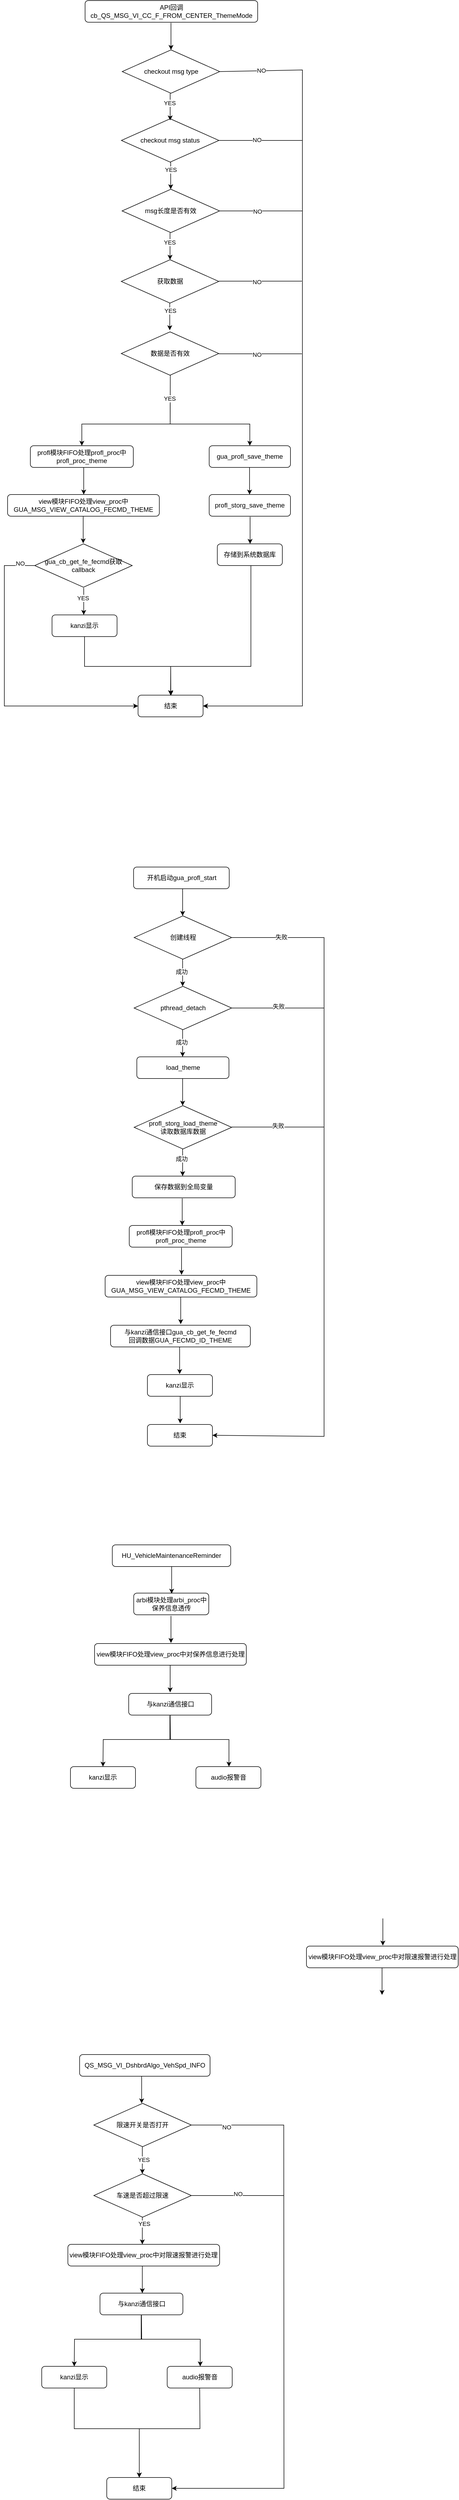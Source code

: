 <mxfile version="22.0.7" type="github">
  <diagram id="C5RBs43oDa-KdzZeNtuy" name="Page-1">
    <mxGraphModel dx="1002" dy="1834" grid="1" gridSize="10" guides="1" tooltips="1" connect="1" arrows="1" fold="1" page="1" pageScale="1" pageWidth="827" pageHeight="1169" math="0" shadow="0">
      <root>
        <mxCell id="WIyWlLk6GJQsqaUBKTNV-0" />
        <mxCell id="WIyWlLk6GJQsqaUBKTNV-1" parent="WIyWlLk6GJQsqaUBKTNV-0" />
        <mxCell id="3JXhcpFCu_tkuBNvv-Zm-3" value="" style="endArrow=classic;html=1;rounded=0;" edge="1" parent="WIyWlLk6GJQsqaUBKTNV-1">
          <mxGeometry width="50" height="50" relative="1" as="geometry">
            <mxPoint x="397.5" y="-307" as="sourcePoint" />
            <mxPoint x="397.5" y="-257" as="targetPoint" />
          </mxGeometry>
        </mxCell>
        <mxCell id="3JXhcpFCu_tkuBNvv-Zm-8" value="checkout msg type" style="rhombus;whiteSpace=wrap;html=1;" vertex="1" parent="WIyWlLk6GJQsqaUBKTNV-1">
          <mxGeometry x="307.5" y="-257" width="180" height="80" as="geometry" />
        </mxCell>
        <mxCell id="3JXhcpFCu_tkuBNvv-Zm-9" value="checkout msg status" style="rhombus;whiteSpace=wrap;html=1;" vertex="1" parent="WIyWlLk6GJQsqaUBKTNV-1">
          <mxGeometry x="306" y="-130" width="180" height="80" as="geometry" />
        </mxCell>
        <mxCell id="3JXhcpFCu_tkuBNvv-Zm-10" value="" style="endArrow=classic;html=1;rounded=0;" edge="1" parent="WIyWlLk6GJQsqaUBKTNV-1">
          <mxGeometry width="50" height="50" relative="1" as="geometry">
            <mxPoint x="396" y="-177" as="sourcePoint" />
            <mxPoint x="396" y="-127" as="targetPoint" />
          </mxGeometry>
        </mxCell>
        <mxCell id="3JXhcpFCu_tkuBNvv-Zm-11" value="YES" style="edgeLabel;html=1;align=center;verticalAlign=middle;resizable=0;points=[];" vertex="1" connectable="0" parent="3JXhcpFCu_tkuBNvv-Zm-10">
          <mxGeometry x="-0.302" y="-1" relative="1" as="geometry">
            <mxPoint as="offset" />
          </mxGeometry>
        </mxCell>
        <mxCell id="3JXhcpFCu_tkuBNvv-Zm-12" value="" style="endArrow=classic;html=1;rounded=0;" edge="1" parent="WIyWlLk6GJQsqaUBKTNV-1">
          <mxGeometry width="50" height="50" relative="1" as="geometry">
            <mxPoint x="397" y="-50" as="sourcePoint" />
            <mxPoint x="397" as="targetPoint" />
          </mxGeometry>
        </mxCell>
        <mxCell id="3JXhcpFCu_tkuBNvv-Zm-13" value="YES" style="edgeLabel;html=1;align=center;verticalAlign=middle;resizable=0;points=[];" vertex="1" connectable="0" parent="3JXhcpFCu_tkuBNvv-Zm-12">
          <mxGeometry x="-0.432" relative="1" as="geometry">
            <mxPoint as="offset" />
          </mxGeometry>
        </mxCell>
        <mxCell id="3JXhcpFCu_tkuBNvv-Zm-14" value="msg长度是否有效" style="rhombus;whiteSpace=wrap;html=1;" vertex="1" parent="WIyWlLk6GJQsqaUBKTNV-1">
          <mxGeometry x="307.25" width="180" height="80" as="geometry" />
        </mxCell>
        <mxCell id="3JXhcpFCu_tkuBNvv-Zm-16" value="" style="endArrow=classic;html=1;rounded=0;" edge="1" parent="WIyWlLk6GJQsqaUBKTNV-1">
          <mxGeometry width="50" height="50" relative="1" as="geometry">
            <mxPoint x="395.75" y="80" as="sourcePoint" />
            <mxPoint x="395.75" y="130" as="targetPoint" />
          </mxGeometry>
        </mxCell>
        <mxCell id="3JXhcpFCu_tkuBNvv-Zm-17" value="YES" style="edgeLabel;html=1;align=center;verticalAlign=middle;resizable=0;points=[];" vertex="1" connectable="0" parent="3JXhcpFCu_tkuBNvv-Zm-16">
          <mxGeometry x="-0.302" y="-1" relative="1" as="geometry">
            <mxPoint as="offset" />
          </mxGeometry>
        </mxCell>
        <mxCell id="3JXhcpFCu_tkuBNvv-Zm-20" value="获取数据" style="rhombus;whiteSpace=wrap;html=1;" vertex="1" parent="WIyWlLk6GJQsqaUBKTNV-1">
          <mxGeometry x="305.75" y="130" width="180" height="80" as="geometry" />
        </mxCell>
        <mxCell id="3JXhcpFCu_tkuBNvv-Zm-21" value="" style="endArrow=classic;html=1;rounded=0;" edge="1" parent="WIyWlLk6GJQsqaUBKTNV-1">
          <mxGeometry width="50" height="50" relative="1" as="geometry">
            <mxPoint x="395.25" y="210" as="sourcePoint" />
            <mxPoint x="395.25" y="260" as="targetPoint" />
          </mxGeometry>
        </mxCell>
        <mxCell id="3JXhcpFCu_tkuBNvv-Zm-22" value="YES" style="edgeLabel;html=1;align=center;verticalAlign=middle;resizable=0;points=[];" vertex="1" connectable="0" parent="3JXhcpFCu_tkuBNvv-Zm-21">
          <mxGeometry x="-0.432" relative="1" as="geometry">
            <mxPoint as="offset" />
          </mxGeometry>
        </mxCell>
        <mxCell id="3JXhcpFCu_tkuBNvv-Zm-23" value="数据是否有效" style="rhombus;whiteSpace=wrap;html=1;" vertex="1" parent="WIyWlLk6GJQsqaUBKTNV-1">
          <mxGeometry x="305.75" y="263" width="180" height="80" as="geometry" />
        </mxCell>
        <mxCell id="3JXhcpFCu_tkuBNvv-Zm-32" value="结束" style="rounded=1;whiteSpace=wrap;html=1;fontSize=12;glass=0;strokeWidth=1;shadow=0;" vertex="1" parent="WIyWlLk6GJQsqaUBKTNV-1">
          <mxGeometry x="336.75" y="933" width="120" height="40" as="geometry" />
        </mxCell>
        <mxCell id="3JXhcpFCu_tkuBNvv-Zm-33" value="" style="endArrow=classic;html=1;rounded=0;exitX=0.5;exitY=1;exitDx=0;exitDy=0;" edge="1" parent="WIyWlLk6GJQsqaUBKTNV-1">
          <mxGeometry width="50" height="50" relative="1" as="geometry">
            <mxPoint x="545" y="694" as="sourcePoint" />
            <mxPoint x="397.25" y="934" as="targetPoint" />
            <Array as="points">
              <mxPoint x="545" y="880" />
              <mxPoint x="397" y="880" />
            </Array>
          </mxGeometry>
        </mxCell>
        <mxCell id="3JXhcpFCu_tkuBNvv-Zm-34" value="" style="endArrow=classic;html=1;rounded=0;entryX=1;entryY=0.5;entryDx=0;entryDy=0;exitX=1;exitY=0.5;exitDx=0;exitDy=0;" edge="1" parent="WIyWlLk6GJQsqaUBKTNV-1" source="3JXhcpFCu_tkuBNvv-Zm-8" target="3JXhcpFCu_tkuBNvv-Zm-32">
          <mxGeometry width="50" height="50" relative="1" as="geometry">
            <mxPoint x="640" y="-220" as="sourcePoint" />
            <mxPoint x="640" y="670" as="targetPoint" />
            <Array as="points">
              <mxPoint x="640" y="-220" />
              <mxPoint x="640" y="953" />
            </Array>
          </mxGeometry>
        </mxCell>
        <mxCell id="3JXhcpFCu_tkuBNvv-Zm-35" value="NO" style="edgeLabel;html=1;align=center;verticalAlign=middle;resizable=0;points=[];" vertex="1" connectable="0" parent="3JXhcpFCu_tkuBNvv-Zm-34">
          <mxGeometry x="-0.899" y="1" relative="1" as="geometry">
            <mxPoint as="offset" />
          </mxGeometry>
        </mxCell>
        <mxCell id="3JXhcpFCu_tkuBNvv-Zm-36" value="" style="endArrow=classic;html=1;rounded=0;entryX=1;entryY=0.5;entryDx=0;entryDy=0;exitX=1;exitY=0.5;exitDx=0;exitDy=0;" edge="1" parent="WIyWlLk6GJQsqaUBKTNV-1" source="3JXhcpFCu_tkuBNvv-Zm-9" target="3JXhcpFCu_tkuBNvv-Zm-32">
          <mxGeometry width="50" height="50" relative="1" as="geometry">
            <mxPoint x="498" y="-207" as="sourcePoint" />
            <mxPoint x="467" y="1080" as="targetPoint" />
            <Array as="points">
              <mxPoint x="640" y="-90" />
              <mxPoint x="640" y="953" />
            </Array>
          </mxGeometry>
        </mxCell>
        <mxCell id="3JXhcpFCu_tkuBNvv-Zm-37" value="NO" style="edgeLabel;html=1;align=center;verticalAlign=middle;resizable=0;points=[];" vertex="1" connectable="0" parent="3JXhcpFCu_tkuBNvv-Zm-36">
          <mxGeometry x="-0.899" y="1" relative="1" as="geometry">
            <mxPoint as="offset" />
          </mxGeometry>
        </mxCell>
        <mxCell id="3JXhcpFCu_tkuBNvv-Zm-38" value="" style="endArrow=none;html=1;rounded=0;exitX=1;exitY=0.5;exitDx=0;exitDy=0;" edge="1" parent="WIyWlLk6GJQsqaUBKTNV-1" source="3JXhcpFCu_tkuBNvv-Zm-14">
          <mxGeometry width="50" height="50" relative="1" as="geometry">
            <mxPoint x="490" y="70" as="sourcePoint" />
            <mxPoint x="640" y="40" as="targetPoint" />
          </mxGeometry>
        </mxCell>
        <mxCell id="3JXhcpFCu_tkuBNvv-Zm-39" value="NO" style="edgeLabel;html=1;align=center;verticalAlign=middle;resizable=0;points=[];" vertex="1" connectable="0" parent="3JXhcpFCu_tkuBNvv-Zm-38">
          <mxGeometry x="-0.089" y="-1" relative="1" as="geometry">
            <mxPoint as="offset" />
          </mxGeometry>
        </mxCell>
        <mxCell id="3JXhcpFCu_tkuBNvv-Zm-42" value="" style="endArrow=none;html=1;rounded=0;exitX=1;exitY=0.5;exitDx=0;exitDy=0;" edge="1" parent="WIyWlLk6GJQsqaUBKTNV-1">
          <mxGeometry width="50" height="50" relative="1" as="geometry">
            <mxPoint x="486" y="169.5" as="sourcePoint" />
            <mxPoint x="639" y="169.5" as="targetPoint" />
          </mxGeometry>
        </mxCell>
        <mxCell id="3JXhcpFCu_tkuBNvv-Zm-43" value="NO" style="edgeLabel;html=1;align=center;verticalAlign=middle;resizable=0;points=[];" vertex="1" connectable="0" parent="3JXhcpFCu_tkuBNvv-Zm-42">
          <mxGeometry x="-0.089" y="-1" relative="1" as="geometry">
            <mxPoint as="offset" />
          </mxGeometry>
        </mxCell>
        <mxCell id="3JXhcpFCu_tkuBNvv-Zm-44" value="" style="endArrow=none;html=1;rounded=0;exitX=1;exitY=0.5;exitDx=0;exitDy=0;" edge="1" parent="WIyWlLk6GJQsqaUBKTNV-1">
          <mxGeometry width="50" height="50" relative="1" as="geometry">
            <mxPoint x="486" y="303.5" as="sourcePoint" />
            <mxPoint x="639" y="303.5" as="targetPoint" />
          </mxGeometry>
        </mxCell>
        <mxCell id="3JXhcpFCu_tkuBNvv-Zm-45" value="NO" style="edgeLabel;html=1;align=center;verticalAlign=middle;resizable=0;points=[];" vertex="1" connectable="0" parent="3JXhcpFCu_tkuBNvv-Zm-44">
          <mxGeometry x="-0.089" y="-1" relative="1" as="geometry">
            <mxPoint as="offset" />
          </mxGeometry>
        </mxCell>
        <mxCell id="3JXhcpFCu_tkuBNvv-Zm-51" value="profl模块FIFO处理profl_proc中profl_proc_theme" style="rounded=1;whiteSpace=wrap;html=1;fontSize=12;glass=0;strokeWidth=1;shadow=0;" vertex="1" parent="WIyWlLk6GJQsqaUBKTNV-1">
          <mxGeometry x="138" y="473" width="190" height="40" as="geometry" />
        </mxCell>
        <mxCell id="3JXhcpFCu_tkuBNvv-Zm-52" value="" style="endArrow=classic;html=1;rounded=0;entryX=0.5;entryY=0;entryDx=0;entryDy=0;" edge="1" parent="WIyWlLk6GJQsqaUBKTNV-1" target="3JXhcpFCu_tkuBNvv-Zm-51">
          <mxGeometry width="50" height="50" relative="1" as="geometry">
            <mxPoint x="396" y="396" as="sourcePoint" />
            <mxPoint x="396" y="446" as="targetPoint" />
            <Array as="points">
              <mxPoint x="396" y="433" />
              <mxPoint x="233" y="433" />
            </Array>
          </mxGeometry>
        </mxCell>
        <mxCell id="3JXhcpFCu_tkuBNvv-Zm-54" value="" style="endArrow=classic;html=1;rounded=0;entryX=0.5;entryY=0;entryDx=0;entryDy=0;exitX=0.5;exitY=1;exitDx=0;exitDy=0;" edge="1" parent="WIyWlLk6GJQsqaUBKTNV-1" target="3JXhcpFCu_tkuBNvv-Zm-60">
          <mxGeometry width="50" height="50" relative="1" as="geometry">
            <mxPoint x="396.25" y="343" as="sourcePoint" />
            <mxPoint x="395.5" y="538" as="targetPoint" />
            <Array as="points">
              <mxPoint x="396" y="433" />
              <mxPoint x="543" y="433" />
            </Array>
          </mxGeometry>
        </mxCell>
        <mxCell id="3JXhcpFCu_tkuBNvv-Zm-67" value="YES" style="edgeLabel;html=1;align=center;verticalAlign=middle;resizable=0;points=[];" vertex="1" connectable="0" parent="3JXhcpFCu_tkuBNvv-Zm-54">
          <mxGeometry x="-0.689" y="-1" relative="1" as="geometry">
            <mxPoint as="offset" />
          </mxGeometry>
        </mxCell>
        <mxCell id="3JXhcpFCu_tkuBNvv-Zm-55" value="kanzi显示" style="rounded=1;whiteSpace=wrap;html=1;fontSize=12;glass=0;strokeWidth=1;shadow=0;" vertex="1" parent="WIyWlLk6GJQsqaUBKTNV-1">
          <mxGeometry x="178" y="785" width="120" height="40" as="geometry" />
        </mxCell>
        <mxCell id="3JXhcpFCu_tkuBNvv-Zm-56" value="" style="endArrow=classic;html=1;rounded=0;" edge="1" parent="WIyWlLk6GJQsqaUBKTNV-1">
          <mxGeometry width="50" height="50" relative="1" as="geometry">
            <mxPoint x="236.5" y="513" as="sourcePoint" />
            <mxPoint x="236.5" y="563" as="targetPoint" />
          </mxGeometry>
        </mxCell>
        <mxCell id="3JXhcpFCu_tkuBNvv-Zm-57" value="profl_storg_save_theme" style="rounded=1;whiteSpace=wrap;html=1;fontSize=12;glass=0;strokeWidth=1;shadow=0;" vertex="1" parent="WIyWlLk6GJQsqaUBKTNV-1">
          <mxGeometry x="468" y="563" width="150" height="40" as="geometry" />
        </mxCell>
        <mxCell id="3JXhcpFCu_tkuBNvv-Zm-58" value="存储到系统数据库" style="rounded=1;whiteSpace=wrap;html=1;fontSize=12;glass=0;strokeWidth=1;shadow=0;" vertex="1" parent="WIyWlLk6GJQsqaUBKTNV-1">
          <mxGeometry x="483" y="654" width="120" height="40" as="geometry" />
        </mxCell>
        <mxCell id="3JXhcpFCu_tkuBNvv-Zm-59" value="" style="endArrow=classic;html=1;rounded=0;" edge="1" parent="WIyWlLk6GJQsqaUBKTNV-1">
          <mxGeometry width="50" height="50" relative="1" as="geometry">
            <mxPoint x="543.5" y="604" as="sourcePoint" />
            <mxPoint x="543.5" y="654" as="targetPoint" />
          </mxGeometry>
        </mxCell>
        <mxCell id="3JXhcpFCu_tkuBNvv-Zm-60" value="gua_profl_save_theme" style="rounded=1;whiteSpace=wrap;html=1;fontSize=12;glass=0;strokeWidth=1;shadow=0;" vertex="1" parent="WIyWlLk6GJQsqaUBKTNV-1">
          <mxGeometry x="468" y="473" width="150" height="40" as="geometry" />
        </mxCell>
        <mxCell id="3JXhcpFCu_tkuBNvv-Zm-61" value="" style="endArrow=classic;html=1;rounded=0;" edge="1" parent="WIyWlLk6GJQsqaUBKTNV-1">
          <mxGeometry width="50" height="50" relative="1" as="geometry">
            <mxPoint x="542.5" y="513" as="sourcePoint" />
            <mxPoint x="542.5" y="563" as="targetPoint" />
          </mxGeometry>
        </mxCell>
        <mxCell id="3JXhcpFCu_tkuBNvv-Zm-62" value="view模块FIFO处理view_proc中GUA_MSG_VIEW_CATALOG_FECMD_THEME" style="rounded=1;whiteSpace=wrap;html=1;fontSize=12;glass=0;strokeWidth=1;shadow=0;" vertex="1" parent="WIyWlLk6GJQsqaUBKTNV-1">
          <mxGeometry x="96" y="563" width="280" height="40" as="geometry" />
        </mxCell>
        <mxCell id="3JXhcpFCu_tkuBNvv-Zm-63" value="" style="endArrow=classic;html=1;rounded=0;" edge="1" parent="WIyWlLk6GJQsqaUBKTNV-1">
          <mxGeometry width="50" height="50" relative="1" as="geometry">
            <mxPoint x="235.5" y="603" as="sourcePoint" />
            <mxPoint x="235.5" y="653" as="targetPoint" />
          </mxGeometry>
        </mxCell>
        <mxCell id="3JXhcpFCu_tkuBNvv-Zm-64" value="" style="endArrow=classic;html=1;rounded=0;" edge="1" parent="WIyWlLk6GJQsqaUBKTNV-1">
          <mxGeometry width="50" height="50" relative="1" as="geometry">
            <mxPoint x="236.5" y="735" as="sourcePoint" />
            <mxPoint x="236.5" y="785" as="targetPoint" />
          </mxGeometry>
        </mxCell>
        <mxCell id="3JXhcpFCu_tkuBNvv-Zm-69" value="YES" style="edgeLabel;html=1;align=center;verticalAlign=middle;resizable=0;points=[];" vertex="1" connectable="0" parent="3JXhcpFCu_tkuBNvv-Zm-64">
          <mxGeometry x="-0.248" y="-2" relative="1" as="geometry">
            <mxPoint as="offset" />
          </mxGeometry>
        </mxCell>
        <mxCell id="3JXhcpFCu_tkuBNvv-Zm-66" value="API回调cb_QS_MSG_VI_CC_F_FROM_CENTER_ThemeMode" style="rounded=1;whiteSpace=wrap;html=1;fontSize=12;glass=0;strokeWidth=1;shadow=0;" vertex="1" parent="WIyWlLk6GJQsqaUBKTNV-1">
          <mxGeometry x="239" y="-348" width="318.5" height="40" as="geometry" />
        </mxCell>
        <mxCell id="3JXhcpFCu_tkuBNvv-Zm-68" value="gua_cb_get_fe_fecmd获取callback" style="rhombus;whiteSpace=wrap;html=1;" vertex="1" parent="WIyWlLk6GJQsqaUBKTNV-1">
          <mxGeometry x="146" y="654" width="180" height="80" as="geometry" />
        </mxCell>
        <mxCell id="3JXhcpFCu_tkuBNvv-Zm-72" value="" style="endArrow=classic;html=1;rounded=0;exitX=0;exitY=0.5;exitDx=0;exitDy=0;entryX=0;entryY=0.5;entryDx=0;entryDy=0;" edge="1" parent="WIyWlLk6GJQsqaUBKTNV-1" source="3JXhcpFCu_tkuBNvv-Zm-68" target="3JXhcpFCu_tkuBNvv-Zm-32">
          <mxGeometry width="50" height="50" relative="1" as="geometry">
            <mxPoint x="405.25" y="894" as="sourcePoint" />
            <mxPoint x="330" y="950" as="targetPoint" />
            <Array as="points">
              <mxPoint x="90" y="694" />
              <mxPoint x="90" y="953" />
            </Array>
          </mxGeometry>
        </mxCell>
        <mxCell id="3JXhcpFCu_tkuBNvv-Zm-79" value="NO" style="edgeLabel;html=1;align=center;verticalAlign=middle;resizable=0;points=[];" vertex="1" connectable="0" parent="3JXhcpFCu_tkuBNvv-Zm-72">
          <mxGeometry x="-0.903" y="-4" relative="1" as="geometry">
            <mxPoint as="offset" />
          </mxGeometry>
        </mxCell>
        <mxCell id="3JXhcpFCu_tkuBNvv-Zm-77" value="" style="endArrow=classic;html=1;rounded=0;exitX=0.5;exitY=1;exitDx=0;exitDy=0;entryX=0.5;entryY=0;entryDx=0;entryDy=0;" edge="1" parent="WIyWlLk6GJQsqaUBKTNV-1" source="3JXhcpFCu_tkuBNvv-Zm-55" target="3JXhcpFCu_tkuBNvv-Zm-32">
          <mxGeometry width="50" height="50" relative="1" as="geometry">
            <mxPoint x="553" y="704" as="sourcePoint" />
            <mxPoint x="360" y="920" as="targetPoint" />
            <Array as="points">
              <mxPoint x="238" y="880" />
              <mxPoint x="397" y="880" />
            </Array>
          </mxGeometry>
        </mxCell>
        <mxCell id="3JXhcpFCu_tkuBNvv-Zm-80" value="开机启动gua_profl_start" style="rounded=1;whiteSpace=wrap;html=1;fontSize=12;glass=0;strokeWidth=1;shadow=0;" vertex="1" parent="WIyWlLk6GJQsqaUBKTNV-1">
          <mxGeometry x="328.5" y="1250" width="176.5" height="40" as="geometry" />
        </mxCell>
        <mxCell id="3JXhcpFCu_tkuBNvv-Zm-81" value="profl模块FIFO处理profl_proc中profl_proc_theme" style="rounded=1;whiteSpace=wrap;html=1;fontSize=12;glass=0;strokeWidth=1;shadow=0;" vertex="1" parent="WIyWlLk6GJQsqaUBKTNV-1">
          <mxGeometry x="320.5" y="1911" width="190" height="40" as="geometry" />
        </mxCell>
        <mxCell id="3JXhcpFCu_tkuBNvv-Zm-82" value="与kanzi通信接口gua_cb_get_fe_fecmd&lt;br&gt;回调数据GUA_FECMD_ID_THEME" style="rounded=1;whiteSpace=wrap;html=1;fontSize=12;glass=0;strokeWidth=1;shadow=0;" vertex="1" parent="WIyWlLk6GJQsqaUBKTNV-1">
          <mxGeometry x="286" y="2095" width="258" height="40" as="geometry" />
        </mxCell>
        <mxCell id="3JXhcpFCu_tkuBNvv-Zm-83" value="kanzi显示" style="rounded=1;whiteSpace=wrap;html=1;fontSize=12;glass=0;strokeWidth=1;shadow=0;" vertex="1" parent="WIyWlLk6GJQsqaUBKTNV-1">
          <mxGeometry x="354" y="2186" width="120" height="40" as="geometry" />
        </mxCell>
        <mxCell id="3JXhcpFCu_tkuBNvv-Zm-84" value="view模块FIFO处理view_proc中GUA_MSG_VIEW_CATALOG_FECMD_THEME" style="rounded=1;whiteSpace=wrap;html=1;fontSize=12;glass=0;strokeWidth=1;shadow=0;" vertex="1" parent="WIyWlLk6GJQsqaUBKTNV-1">
          <mxGeometry x="276" y="2003" width="280" height="40" as="geometry" />
        </mxCell>
        <mxCell id="3JXhcpFCu_tkuBNvv-Zm-85" value="load_theme" style="rounded=1;whiteSpace=wrap;html=1;fontSize=12;glass=0;strokeWidth=1;shadow=0;" vertex="1" parent="WIyWlLk6GJQsqaUBKTNV-1">
          <mxGeometry x="334.5" y="1600" width="170" height="40" as="geometry" />
        </mxCell>
        <mxCell id="3JXhcpFCu_tkuBNvv-Zm-87" value="" style="endArrow=classic;html=1;rounded=0;" edge="1" parent="WIyWlLk6GJQsqaUBKTNV-1">
          <mxGeometry width="50" height="50" relative="1" as="geometry">
            <mxPoint x="419" y="1290" as="sourcePoint" />
            <mxPoint x="419" y="1340" as="targetPoint" />
          </mxGeometry>
        </mxCell>
        <mxCell id="3JXhcpFCu_tkuBNvv-Zm-88" value="" style="endArrow=classic;html=1;rounded=0;" edge="1" parent="WIyWlLk6GJQsqaUBKTNV-1">
          <mxGeometry width="50" height="50" relative="1" as="geometry">
            <mxPoint x="419" y="1640" as="sourcePoint" />
            <mxPoint x="419" y="1690" as="targetPoint" />
          </mxGeometry>
        </mxCell>
        <mxCell id="3JXhcpFCu_tkuBNvv-Zm-89" value="" style="endArrow=classic;html=1;rounded=0;" edge="1" parent="WIyWlLk6GJQsqaUBKTNV-1">
          <mxGeometry width="50" height="50" relative="1" as="geometry">
            <mxPoint x="418.25" y="1861" as="sourcePoint" />
            <mxPoint x="418.25" y="1911" as="targetPoint" />
          </mxGeometry>
        </mxCell>
        <mxCell id="3JXhcpFCu_tkuBNvv-Zm-90" value="" style="endArrow=classic;html=1;rounded=0;" edge="1" parent="WIyWlLk6GJQsqaUBKTNV-1">
          <mxGeometry width="50" height="50" relative="1" as="geometry">
            <mxPoint x="417" y="1952" as="sourcePoint" />
            <mxPoint x="417" y="2002" as="targetPoint" />
          </mxGeometry>
        </mxCell>
        <mxCell id="3JXhcpFCu_tkuBNvv-Zm-91" value="" style="endArrow=classic;html=1;rounded=0;" edge="1" parent="WIyWlLk6GJQsqaUBKTNV-1">
          <mxGeometry width="50" height="50" relative="1" as="geometry">
            <mxPoint x="415.5" y="2043" as="sourcePoint" />
            <mxPoint x="415.5" y="2093" as="targetPoint" />
          </mxGeometry>
        </mxCell>
        <mxCell id="3JXhcpFCu_tkuBNvv-Zm-92" value="" style="endArrow=classic;html=1;rounded=0;" edge="1" parent="WIyWlLk6GJQsqaUBKTNV-1">
          <mxGeometry width="50" height="50" relative="1" as="geometry">
            <mxPoint x="413.5" y="2135" as="sourcePoint" />
            <mxPoint x="413.5" y="2185" as="targetPoint" />
          </mxGeometry>
        </mxCell>
        <mxCell id="3JXhcpFCu_tkuBNvv-Zm-94" value="创建线程" style="rhombus;whiteSpace=wrap;html=1;" vertex="1" parent="WIyWlLk6GJQsqaUBKTNV-1">
          <mxGeometry x="329.5" y="1340" width="180" height="80" as="geometry" />
        </mxCell>
        <mxCell id="3JXhcpFCu_tkuBNvv-Zm-95" value="" style="endArrow=classic;html=1;rounded=0;" edge="1" parent="WIyWlLk6GJQsqaUBKTNV-1">
          <mxGeometry width="50" height="50" relative="1" as="geometry">
            <mxPoint x="419" y="1420" as="sourcePoint" />
            <mxPoint x="419" y="1470" as="targetPoint" />
          </mxGeometry>
        </mxCell>
        <mxCell id="3JXhcpFCu_tkuBNvv-Zm-96" value="成功" style="edgeLabel;html=1;align=center;verticalAlign=middle;resizable=0;points=[];" vertex="1" connectable="0" parent="3JXhcpFCu_tkuBNvv-Zm-95">
          <mxGeometry x="-0.088" y="-2" relative="1" as="geometry">
            <mxPoint as="offset" />
          </mxGeometry>
        </mxCell>
        <mxCell id="3JXhcpFCu_tkuBNvv-Zm-97" value="结束" style="rounded=1;whiteSpace=wrap;html=1;fontSize=12;glass=0;strokeWidth=1;shadow=0;" vertex="1" parent="WIyWlLk6GJQsqaUBKTNV-1">
          <mxGeometry x="354" y="2278" width="120" height="40" as="geometry" />
        </mxCell>
        <mxCell id="3JXhcpFCu_tkuBNvv-Zm-98" value="" style="endArrow=classic;html=1;rounded=0;" edge="1" parent="WIyWlLk6GJQsqaUBKTNV-1">
          <mxGeometry width="50" height="50" relative="1" as="geometry">
            <mxPoint x="414.5" y="2226" as="sourcePoint" />
            <mxPoint x="414.5" y="2276" as="targetPoint" />
          </mxGeometry>
        </mxCell>
        <mxCell id="3JXhcpFCu_tkuBNvv-Zm-99" value="" style="endArrow=classic;html=1;rounded=0;exitX=1;exitY=0.5;exitDx=0;exitDy=0;entryX=1;entryY=0.5;entryDx=0;entryDy=0;" edge="1" parent="WIyWlLk6GJQsqaUBKTNV-1" source="3JXhcpFCu_tkuBNvv-Zm-94" target="3JXhcpFCu_tkuBNvv-Zm-97">
          <mxGeometry width="50" height="50" relative="1" as="geometry">
            <mxPoint x="580" y="1410" as="sourcePoint" />
            <mxPoint x="670" y="1790" as="targetPoint" />
            <Array as="points">
              <mxPoint x="680" y="1380" />
              <mxPoint x="680" y="2300" />
            </Array>
          </mxGeometry>
        </mxCell>
        <mxCell id="3JXhcpFCu_tkuBNvv-Zm-100" value="失败" style="edgeLabel;html=1;align=center;verticalAlign=middle;resizable=0;points=[];" vertex="1" connectable="0" parent="3JXhcpFCu_tkuBNvv-Zm-99">
          <mxGeometry x="-0.859" y="1" relative="1" as="geometry">
            <mxPoint as="offset" />
          </mxGeometry>
        </mxCell>
        <mxCell id="3JXhcpFCu_tkuBNvv-Zm-102" value="pthread_detach" style="rhombus;whiteSpace=wrap;html=1;" vertex="1" parent="WIyWlLk6GJQsqaUBKTNV-1">
          <mxGeometry x="329.5" y="1470" width="180" height="80" as="geometry" />
        </mxCell>
        <mxCell id="3JXhcpFCu_tkuBNvv-Zm-103" value="" style="endArrow=classic;html=1;rounded=0;" edge="1" parent="WIyWlLk6GJQsqaUBKTNV-1">
          <mxGeometry width="50" height="50" relative="1" as="geometry">
            <mxPoint x="419" y="1550" as="sourcePoint" />
            <mxPoint x="419" y="1600" as="targetPoint" />
          </mxGeometry>
        </mxCell>
        <mxCell id="3JXhcpFCu_tkuBNvv-Zm-104" value="成功" style="edgeLabel;html=1;align=center;verticalAlign=middle;resizable=0;points=[];" vertex="1" connectable="0" parent="3JXhcpFCu_tkuBNvv-Zm-103">
          <mxGeometry x="-0.088" y="-2" relative="1" as="geometry">
            <mxPoint as="offset" />
          </mxGeometry>
        </mxCell>
        <mxCell id="3JXhcpFCu_tkuBNvv-Zm-105" value="" style="endArrow=none;html=1;rounded=0;" edge="1" parent="WIyWlLk6GJQsqaUBKTNV-1">
          <mxGeometry width="50" height="50" relative="1" as="geometry">
            <mxPoint x="510" y="1510" as="sourcePoint" />
            <mxPoint x="680" y="1510" as="targetPoint" />
          </mxGeometry>
        </mxCell>
        <mxCell id="3JXhcpFCu_tkuBNvv-Zm-106" value="失败" style="edgeLabel;html=1;align=center;verticalAlign=middle;resizable=0;points=[];" vertex="1" connectable="0" parent="3JXhcpFCu_tkuBNvv-Zm-105">
          <mxGeometry x="0.005" y="3" relative="1" as="geometry">
            <mxPoint as="offset" />
          </mxGeometry>
        </mxCell>
        <mxCell id="3JXhcpFCu_tkuBNvv-Zm-107" value="profl_storg_load_theme&lt;br&gt;读取数据库数据" style="rhombus;whiteSpace=wrap;html=1;" vertex="1" parent="WIyWlLk6GJQsqaUBKTNV-1">
          <mxGeometry x="329.5" y="1690" width="180" height="80" as="geometry" />
        </mxCell>
        <mxCell id="3JXhcpFCu_tkuBNvv-Zm-108" value="" style="endArrow=classic;html=1;rounded=0;" edge="1" parent="WIyWlLk6GJQsqaUBKTNV-1">
          <mxGeometry width="50" height="50" relative="1" as="geometry">
            <mxPoint x="419" y="1770" as="sourcePoint" />
            <mxPoint x="419" y="1820" as="targetPoint" />
          </mxGeometry>
        </mxCell>
        <mxCell id="3JXhcpFCu_tkuBNvv-Zm-109" value="成功" style="edgeLabel;html=1;align=center;verticalAlign=middle;resizable=0;points=[];" vertex="1" connectable="0" parent="3JXhcpFCu_tkuBNvv-Zm-108">
          <mxGeometry x="-0.272" y="-2" relative="1" as="geometry">
            <mxPoint as="offset" />
          </mxGeometry>
        </mxCell>
        <mxCell id="3JXhcpFCu_tkuBNvv-Zm-110" value="" style="endArrow=none;html=1;rounded=0;" edge="1" parent="WIyWlLk6GJQsqaUBKTNV-1">
          <mxGeometry width="50" height="50" relative="1" as="geometry">
            <mxPoint x="509.5" y="1729.5" as="sourcePoint" />
            <mxPoint x="679.5" y="1729.5" as="targetPoint" />
          </mxGeometry>
        </mxCell>
        <mxCell id="3JXhcpFCu_tkuBNvv-Zm-111" value="失败" style="edgeLabel;html=1;align=center;verticalAlign=middle;resizable=0;points=[];" vertex="1" connectable="0" parent="3JXhcpFCu_tkuBNvv-Zm-110">
          <mxGeometry x="0.005" y="3" relative="1" as="geometry">
            <mxPoint as="offset" />
          </mxGeometry>
        </mxCell>
        <mxCell id="3JXhcpFCu_tkuBNvv-Zm-112" value="保存数据到全局变量" style="rounded=1;whiteSpace=wrap;html=1;fontSize=12;glass=0;strokeWidth=1;shadow=0;" vertex="1" parent="WIyWlLk6GJQsqaUBKTNV-1">
          <mxGeometry x="326" y="1820" width="190" height="40" as="geometry" />
        </mxCell>
        <mxCell id="3JXhcpFCu_tkuBNvv-Zm-113" value="arbi模块处理arbi_proc中保养信息透传" style="rounded=1;whiteSpace=wrap;html=1;fontSize=12;glass=0;strokeWidth=1;shadow=0;" vertex="1" parent="WIyWlLk6GJQsqaUBKTNV-1">
          <mxGeometry x="328.75" y="2589" width="138.5" height="40" as="geometry" />
        </mxCell>
        <mxCell id="3JXhcpFCu_tkuBNvv-Zm-114" value="与kanzi通信接口" style="rounded=1;whiteSpace=wrap;html=1;fontSize=12;glass=0;strokeWidth=1;shadow=0;" vertex="1" parent="WIyWlLk6GJQsqaUBKTNV-1">
          <mxGeometry x="319.5" y="2774" width="153" height="40" as="geometry" />
        </mxCell>
        <mxCell id="3JXhcpFCu_tkuBNvv-Zm-115" value="view模块FIFO处理view_proc中对保养信息进行处理" style="rounded=1;whiteSpace=wrap;html=1;fontSize=12;glass=0;strokeWidth=1;shadow=0;" vertex="1" parent="WIyWlLk6GJQsqaUBKTNV-1">
          <mxGeometry x="256.5" y="2682" width="280" height="40" as="geometry" />
        </mxCell>
        <mxCell id="3JXhcpFCu_tkuBNvv-Zm-116" value="HU_VehicleMaintenanceReminder" style="rounded=1;whiteSpace=wrap;html=1;fontSize=12;glass=0;strokeWidth=1;shadow=0;" vertex="1" parent="WIyWlLk6GJQsqaUBKTNV-1">
          <mxGeometry x="289.25" y="2500" width="218.5" height="40" as="geometry" />
        </mxCell>
        <mxCell id="3JXhcpFCu_tkuBNvv-Zm-117" value="" style="endArrow=classic;html=1;rounded=0;" edge="1" parent="WIyWlLk6GJQsqaUBKTNV-1">
          <mxGeometry width="50" height="50" relative="1" as="geometry">
            <mxPoint x="398.75" y="2540" as="sourcePoint" />
            <mxPoint x="398.75" y="2590" as="targetPoint" />
          </mxGeometry>
        </mxCell>
        <mxCell id="3JXhcpFCu_tkuBNvv-Zm-118" value="" style="endArrow=classic;html=1;rounded=0;" edge="1" parent="WIyWlLk6GJQsqaUBKTNV-1">
          <mxGeometry width="50" height="50" relative="1" as="geometry">
            <mxPoint x="397.5" y="2631" as="sourcePoint" />
            <mxPoint x="397.5" y="2681" as="targetPoint" />
          </mxGeometry>
        </mxCell>
        <mxCell id="3JXhcpFCu_tkuBNvv-Zm-119" value="" style="endArrow=classic;html=1;rounded=0;" edge="1" parent="WIyWlLk6GJQsqaUBKTNV-1">
          <mxGeometry width="50" height="50" relative="1" as="geometry">
            <mxPoint x="396" y="2722" as="sourcePoint" />
            <mxPoint x="396" y="2772" as="targetPoint" />
          </mxGeometry>
        </mxCell>
        <mxCell id="3JXhcpFCu_tkuBNvv-Zm-120" value="kanzi显示" style="rounded=1;whiteSpace=wrap;html=1;fontSize=12;glass=0;strokeWidth=1;shadow=0;" vertex="1" parent="WIyWlLk6GJQsqaUBKTNV-1">
          <mxGeometry x="212" y="2909" width="120" height="40" as="geometry" />
        </mxCell>
        <mxCell id="3JXhcpFCu_tkuBNvv-Zm-121" value="" style="endArrow=classic;html=1;rounded=0;entryX=0.5;entryY=0;entryDx=0;entryDy=0;" edge="1" parent="WIyWlLk6GJQsqaUBKTNV-1">
          <mxGeometry width="50" height="50" relative="1" as="geometry">
            <mxPoint x="395.5" y="2815" as="sourcePoint" />
            <mxPoint x="504.5" y="2909" as="targetPoint" />
            <Array as="points">
              <mxPoint x="395.5" y="2859" />
              <mxPoint x="504.5" y="2859" />
            </Array>
          </mxGeometry>
        </mxCell>
        <mxCell id="3JXhcpFCu_tkuBNvv-Zm-122" value="audio报警音" style="rounded=1;whiteSpace=wrap;html=1;fontSize=12;glass=0;strokeWidth=1;shadow=0;" vertex="1" parent="WIyWlLk6GJQsqaUBKTNV-1">
          <mxGeometry x="443.5" y="2909" width="120" height="40" as="geometry" />
        </mxCell>
        <mxCell id="3JXhcpFCu_tkuBNvv-Zm-123" value="" style="endArrow=classic;html=1;rounded=0;entryX=0.5;entryY=0;entryDx=0;entryDy=0;exitX=0.5;exitY=1;exitDx=0;exitDy=0;" edge="1" parent="WIyWlLk6GJQsqaUBKTNV-1" source="3JXhcpFCu_tkuBNvv-Zm-114" target="3JXhcpFCu_tkuBNvv-Zm-120">
          <mxGeometry width="50" height="50" relative="1" as="geometry">
            <mxPoint x="364.5" y="2815" as="sourcePoint" />
            <mxPoint x="473.5" y="2909" as="targetPoint" />
            <Array as="points">
              <mxPoint x="396.5" y="2859" />
              <mxPoint x="272.5" y="2859" />
            </Array>
          </mxGeometry>
        </mxCell>
        <mxCell id="3JXhcpFCu_tkuBNvv-Zm-124" value="与kanzi通信接口" style="rounded=1;whiteSpace=wrap;html=1;fontSize=12;glass=0;strokeWidth=1;shadow=0;" vertex="1" parent="WIyWlLk6GJQsqaUBKTNV-1">
          <mxGeometry x="266.5" y="3880" width="153" height="40" as="geometry" />
        </mxCell>
        <mxCell id="3JXhcpFCu_tkuBNvv-Zm-125" value="view模块FIFO处理view_proc中对限速报警进行处理" style="rounded=1;whiteSpace=wrap;html=1;fontSize=12;glass=0;strokeWidth=1;shadow=0;" vertex="1" parent="WIyWlLk6GJQsqaUBKTNV-1">
          <mxGeometry x="647.5" y="3240" width="280" height="40" as="geometry" />
        </mxCell>
        <mxCell id="3JXhcpFCu_tkuBNvv-Zm-126" value="QS_MSG_VI_DshbrdAlgo_VehSpd_INFO" style="rounded=1;whiteSpace=wrap;html=1;fontSize=12;glass=0;strokeWidth=1;shadow=0;" vertex="1" parent="WIyWlLk6GJQsqaUBKTNV-1">
          <mxGeometry x="228.88" y="3440" width="240.75" height="40" as="geometry" />
        </mxCell>
        <mxCell id="3JXhcpFCu_tkuBNvv-Zm-127" value="" style="endArrow=classic;html=1;rounded=0;" edge="1" parent="WIyWlLk6GJQsqaUBKTNV-1">
          <mxGeometry width="50" height="50" relative="1" as="geometry">
            <mxPoint x="343.38" y="3480" as="sourcePoint" />
            <mxPoint x="343.38" y="3530" as="targetPoint" />
          </mxGeometry>
        </mxCell>
        <mxCell id="3JXhcpFCu_tkuBNvv-Zm-128" value="" style="endArrow=classic;html=1;rounded=0;" edge="1" parent="WIyWlLk6GJQsqaUBKTNV-1">
          <mxGeometry width="50" height="50" relative="1" as="geometry">
            <mxPoint x="788.5" y="3189" as="sourcePoint" />
            <mxPoint x="788.5" y="3239" as="targetPoint" />
          </mxGeometry>
        </mxCell>
        <mxCell id="3JXhcpFCu_tkuBNvv-Zm-129" value="" style="endArrow=classic;html=1;rounded=0;" edge="1" parent="WIyWlLk6GJQsqaUBKTNV-1">
          <mxGeometry width="50" height="50" relative="1" as="geometry">
            <mxPoint x="787" y="3280" as="sourcePoint" />
            <mxPoint x="787" y="3330" as="targetPoint" />
          </mxGeometry>
        </mxCell>
        <mxCell id="3JXhcpFCu_tkuBNvv-Zm-130" value="kanzi显示" style="rounded=1;whiteSpace=wrap;html=1;fontSize=12;glass=0;strokeWidth=1;shadow=0;" vertex="1" parent="WIyWlLk6GJQsqaUBKTNV-1">
          <mxGeometry x="159" y="4015" width="120" height="40" as="geometry" />
        </mxCell>
        <mxCell id="3JXhcpFCu_tkuBNvv-Zm-131" value="" style="endArrow=classic;html=1;rounded=0;entryX=0.5;entryY=0;entryDx=0;entryDy=0;" edge="1" parent="WIyWlLk6GJQsqaUBKTNV-1">
          <mxGeometry width="50" height="50" relative="1" as="geometry">
            <mxPoint x="342.5" y="3921" as="sourcePoint" />
            <mxPoint x="451.5" y="4015" as="targetPoint" />
            <Array as="points">
              <mxPoint x="342.5" y="3965" />
              <mxPoint x="451.5" y="3965" />
            </Array>
          </mxGeometry>
        </mxCell>
        <mxCell id="3JXhcpFCu_tkuBNvv-Zm-132" value="audio报警音" style="rounded=1;whiteSpace=wrap;html=1;fontSize=12;glass=0;strokeWidth=1;shadow=0;" vertex="1" parent="WIyWlLk6GJQsqaUBKTNV-1">
          <mxGeometry x="390.5" y="4015" width="120" height="40" as="geometry" />
        </mxCell>
        <mxCell id="3JXhcpFCu_tkuBNvv-Zm-133" value="" style="endArrow=classic;html=1;rounded=0;entryX=0.5;entryY=0;entryDx=0;entryDy=0;exitX=0.5;exitY=1;exitDx=0;exitDy=0;" edge="1" parent="WIyWlLk6GJQsqaUBKTNV-1" source="3JXhcpFCu_tkuBNvv-Zm-124" target="3JXhcpFCu_tkuBNvv-Zm-130">
          <mxGeometry width="50" height="50" relative="1" as="geometry">
            <mxPoint x="311.5" y="3921" as="sourcePoint" />
            <mxPoint x="420.5" y="4015" as="targetPoint" />
            <Array as="points">
              <mxPoint x="343.5" y="3965" />
              <mxPoint x="219.5" y="3965" />
            </Array>
          </mxGeometry>
        </mxCell>
        <mxCell id="3JXhcpFCu_tkuBNvv-Zm-168" value="" style="endArrow=classic;html=1;rounded=0;" edge="1" parent="WIyWlLk6GJQsqaUBKTNV-1">
          <mxGeometry width="50" height="50" relative="1" as="geometry">
            <mxPoint x="344.63" y="3830" as="sourcePoint" />
            <mxPoint x="344.63" y="3880" as="targetPoint" />
          </mxGeometry>
        </mxCell>
        <mxCell id="3JXhcpFCu_tkuBNvv-Zm-172" value="" style="endArrow=classic;html=1;rounded=0;exitX=0.5;exitY=1;exitDx=0;exitDy=0;" edge="1" parent="WIyWlLk6GJQsqaUBKTNV-1" source="3JXhcpFCu_tkuBNvv-Zm-130">
          <mxGeometry width="50" height="50" relative="1" as="geometry">
            <mxPoint x="339.13" y="4325" as="sourcePoint" />
            <mxPoint x="339" y="4220" as="targetPoint" />
            <Array as="points">
              <mxPoint x="219" y="4130" />
              <mxPoint x="339" y="4130" />
              <mxPoint x="339" y="4220" />
            </Array>
          </mxGeometry>
        </mxCell>
        <mxCell id="3JXhcpFCu_tkuBNvv-Zm-173" value="限速开关是否打开" style="rhombus;whiteSpace=wrap;html=1;" vertex="1" parent="WIyWlLk6GJQsqaUBKTNV-1">
          <mxGeometry x="255.13" y="3530" width="180" height="80" as="geometry" />
        </mxCell>
        <mxCell id="3JXhcpFCu_tkuBNvv-Zm-174" value="" style="endArrow=classic;html=1;rounded=0;" edge="1" parent="WIyWlLk6GJQsqaUBKTNV-1">
          <mxGeometry width="50" height="50" relative="1" as="geometry">
            <mxPoint x="344.63" y="3610" as="sourcePoint" />
            <mxPoint x="344.63" y="3660" as="targetPoint" />
          </mxGeometry>
        </mxCell>
        <mxCell id="3JXhcpFCu_tkuBNvv-Zm-192" value="YES" style="edgeLabel;html=1;align=center;verticalAlign=middle;resizable=0;points=[];" vertex="1" connectable="0" parent="3JXhcpFCu_tkuBNvv-Zm-174">
          <mxGeometry x="-0.048" y="2" relative="1" as="geometry">
            <mxPoint as="offset" />
          </mxGeometry>
        </mxCell>
        <mxCell id="3JXhcpFCu_tkuBNvv-Zm-176" value="结束" style="rounded=1;whiteSpace=wrap;html=1;fontSize=12;glass=0;strokeWidth=1;shadow=0;" vertex="1" parent="WIyWlLk6GJQsqaUBKTNV-1">
          <mxGeometry x="279" y="4220" width="120" height="40" as="geometry" />
        </mxCell>
        <mxCell id="3JXhcpFCu_tkuBNvv-Zm-177" value="" style="endArrow=classic;html=1;rounded=0;exitX=0.5;exitY=1;exitDx=0;exitDy=0;entryX=0.5;entryY=0;entryDx=0;entryDy=0;" edge="1" parent="WIyWlLk6GJQsqaUBKTNV-1" source="3JXhcpFCu_tkuBNvv-Zm-132" target="3JXhcpFCu_tkuBNvv-Zm-176">
          <mxGeometry width="50" height="50" relative="1" as="geometry">
            <mxPoint x="340.13" y="4416" as="sourcePoint" />
            <mxPoint x="340.13" y="4466" as="targetPoint" />
            <Array as="points">
              <mxPoint x="451" y="4130" />
              <mxPoint x="339" y="4130" />
            </Array>
          </mxGeometry>
        </mxCell>
        <mxCell id="3JXhcpFCu_tkuBNvv-Zm-178" value="" style="endArrow=classic;html=1;rounded=0;exitX=1;exitY=0.5;exitDx=0;exitDy=0;entryX=1;entryY=0.5;entryDx=0;entryDy=0;" edge="1" parent="WIyWlLk6GJQsqaUBKTNV-1" source="3JXhcpFCu_tkuBNvv-Zm-173" target="3JXhcpFCu_tkuBNvv-Zm-176">
          <mxGeometry width="50" height="50" relative="1" as="geometry">
            <mxPoint x="505.63" y="3600" as="sourcePoint" />
            <mxPoint x="595.63" y="3980" as="targetPoint" />
            <Array as="points">
              <mxPoint x="605.63" y="3570" />
              <mxPoint x="606" y="4240" />
            </Array>
          </mxGeometry>
        </mxCell>
        <mxCell id="3JXhcpFCu_tkuBNvv-Zm-193" value="NO" style="edgeLabel;html=1;align=center;verticalAlign=middle;resizable=0;points=[];" vertex="1" connectable="0" parent="3JXhcpFCu_tkuBNvv-Zm-178">
          <mxGeometry x="-0.876" y="-4" relative="1" as="geometry">
            <mxPoint as="offset" />
          </mxGeometry>
        </mxCell>
        <mxCell id="3JXhcpFCu_tkuBNvv-Zm-180" value="车速是否超过限速" style="rhombus;whiteSpace=wrap;html=1;" vertex="1" parent="WIyWlLk6GJQsqaUBKTNV-1">
          <mxGeometry x="255.13" y="3660" width="180" height="80" as="geometry" />
        </mxCell>
        <mxCell id="3JXhcpFCu_tkuBNvv-Zm-181" value="" style="endArrow=classic;html=1;rounded=0;" edge="1" parent="WIyWlLk6GJQsqaUBKTNV-1">
          <mxGeometry width="50" height="50" relative="1" as="geometry">
            <mxPoint x="344.63" y="3740" as="sourcePoint" />
            <mxPoint x="344.63" y="3790" as="targetPoint" />
          </mxGeometry>
        </mxCell>
        <mxCell id="3JXhcpFCu_tkuBNvv-Zm-194" value="YES" style="edgeLabel;html=1;align=center;verticalAlign=middle;resizable=0;points=[];" vertex="1" connectable="0" parent="3JXhcpFCu_tkuBNvv-Zm-181">
          <mxGeometry x="-0.528" y="3" relative="1" as="geometry">
            <mxPoint as="offset" />
          </mxGeometry>
        </mxCell>
        <mxCell id="3JXhcpFCu_tkuBNvv-Zm-183" value="" style="endArrow=none;html=1;rounded=0;" edge="1" parent="WIyWlLk6GJQsqaUBKTNV-1">
          <mxGeometry width="50" height="50" relative="1" as="geometry">
            <mxPoint x="435.63" y="3700" as="sourcePoint" />
            <mxPoint x="605.63" y="3700" as="targetPoint" />
          </mxGeometry>
        </mxCell>
        <mxCell id="3JXhcpFCu_tkuBNvv-Zm-184" value="NO" style="edgeLabel;html=1;align=center;verticalAlign=middle;resizable=0;points=[];" vertex="1" connectable="0" parent="3JXhcpFCu_tkuBNvv-Zm-183">
          <mxGeometry x="0.005" y="3" relative="1" as="geometry">
            <mxPoint as="offset" />
          </mxGeometry>
        </mxCell>
        <mxCell id="3JXhcpFCu_tkuBNvv-Zm-195" value="view模块FIFO处理view_proc中对限速报警进行处理" style="rounded=1;whiteSpace=wrap;html=1;fontSize=12;glass=0;strokeWidth=1;shadow=0;" vertex="1" parent="WIyWlLk6GJQsqaUBKTNV-1">
          <mxGeometry x="207.25" y="3790" width="280" height="40" as="geometry" />
        </mxCell>
      </root>
    </mxGraphModel>
  </diagram>
</mxfile>
